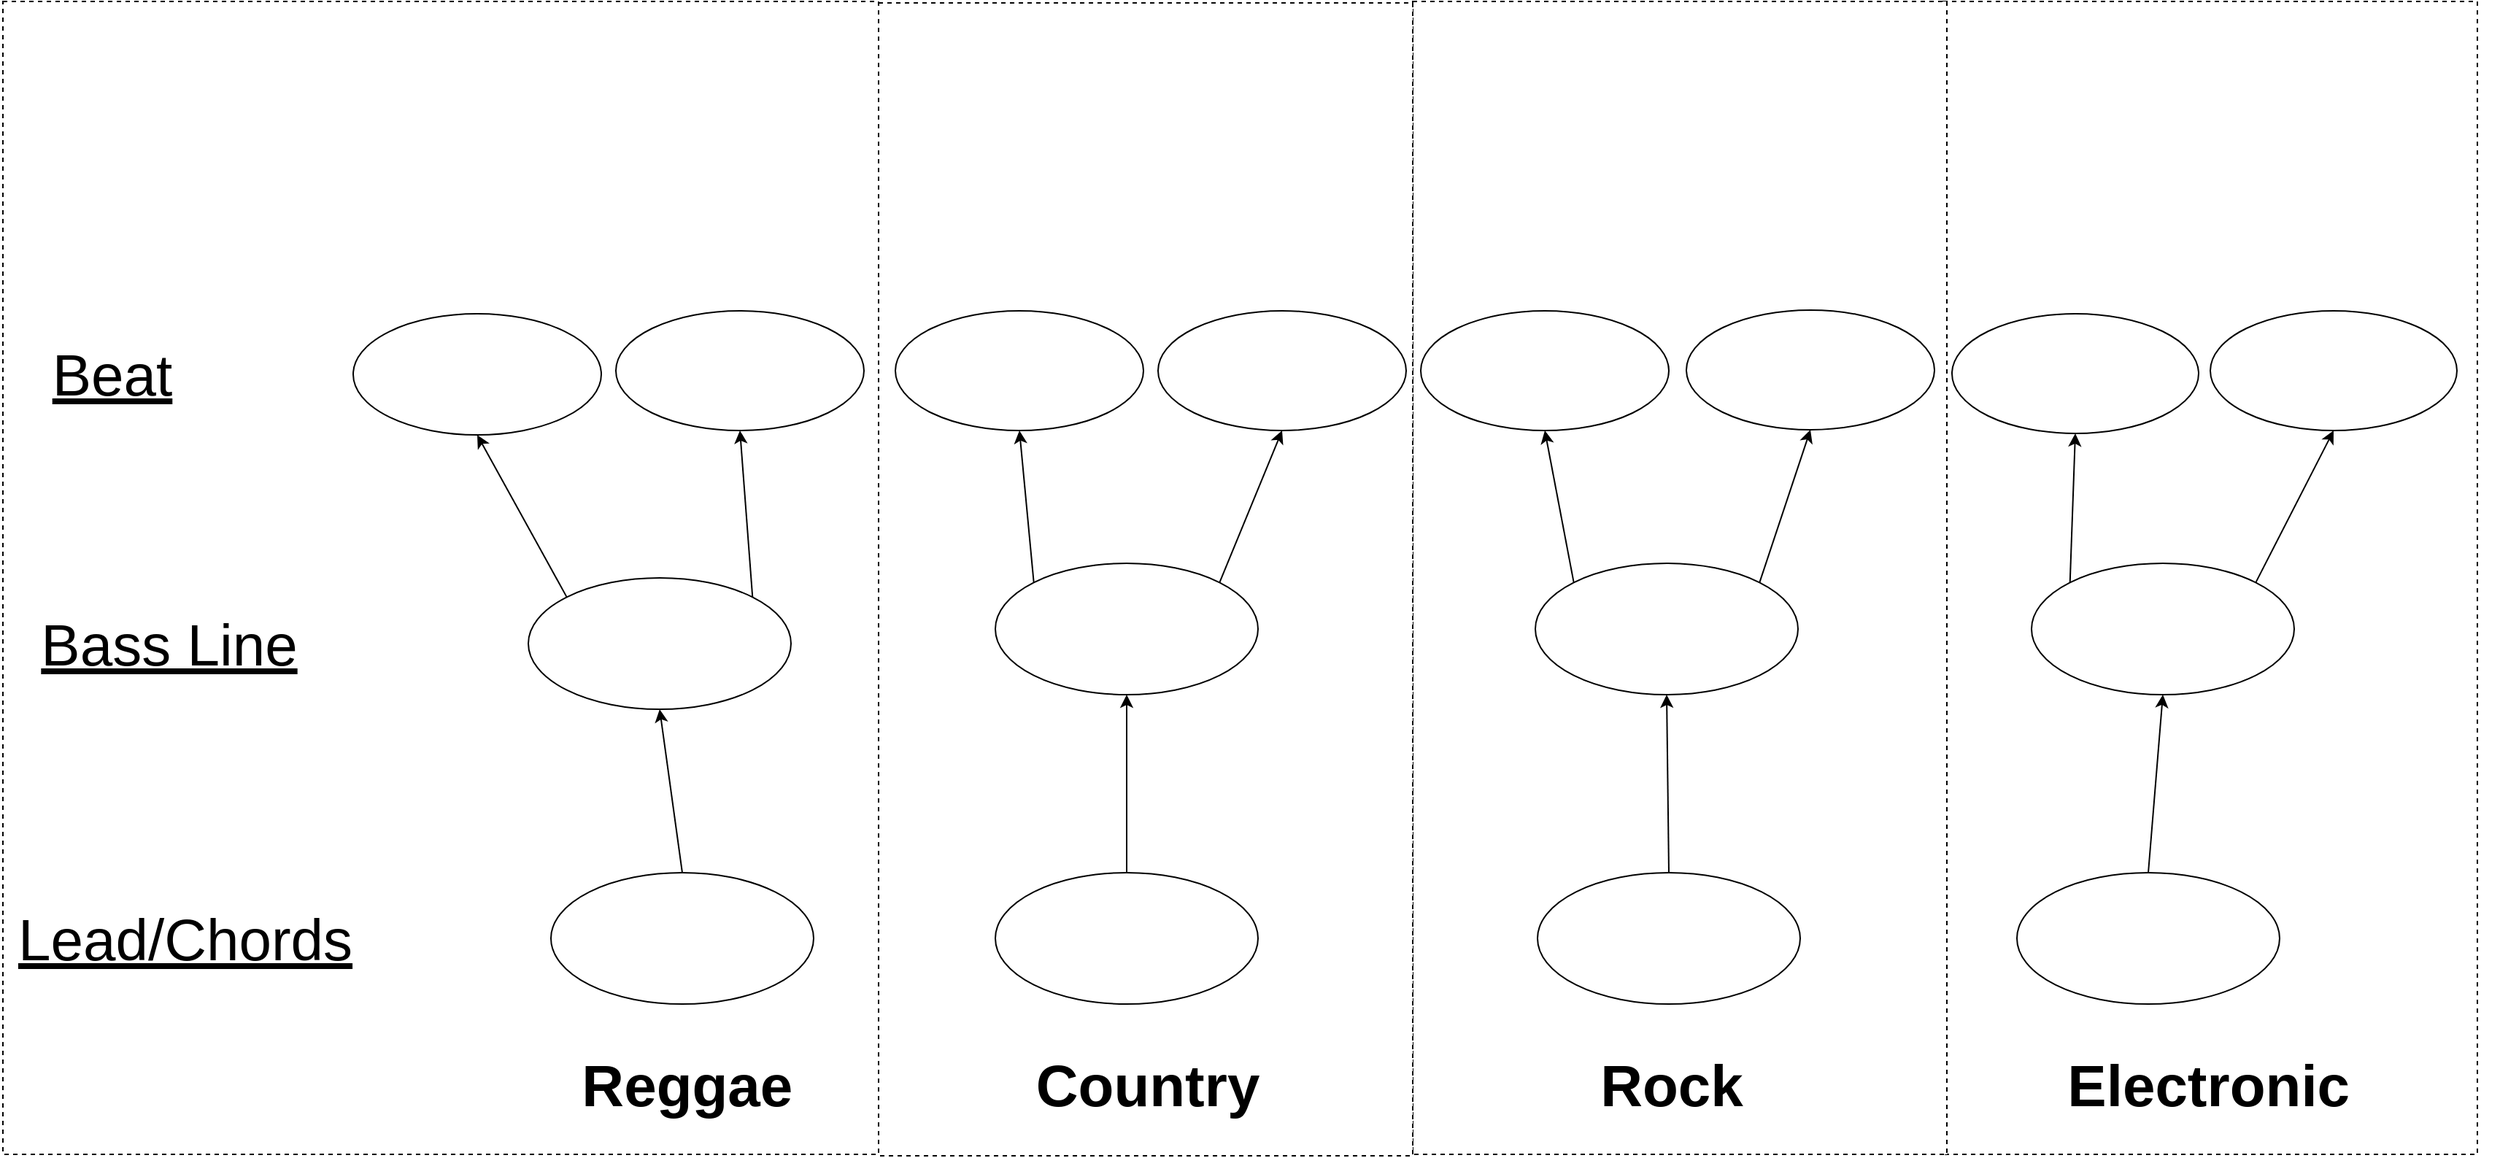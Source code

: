 <mxfile version="10.6.8" type="github"><diagram id="rHwBGWK6lJXPABtpixTL" name="Page-1"><mxGraphModel dx="2841" dy="2121" grid="1" gridSize="10" guides="1" tooltips="1" connect="1" arrows="1" fold="1" page="1" pageScale="1" pageWidth="850" pageHeight="1100" math="0" shadow="0"><root><mxCell id="0"/><mxCell id="1" parent="0"/><mxCell id="-H1i55EeTrhOFaK_6K2Z-49" value="" style="rounded=0;whiteSpace=wrap;html=1;dashed=1;" vertex="1" parent="1"><mxGeometry x="1329.5" y="-2" width="366" height="790" as="geometry"/></mxCell><mxCell id="-H1i55EeTrhOFaK_6K2Z-48" value="" style="rounded=0;whiteSpace=wrap;html=1;dashed=1;" vertex="1" parent="1"><mxGeometry x="966" y="-2" width="366" height="790" as="geometry"/></mxCell><mxCell id="-H1i55EeTrhOFaK_6K2Z-47" value="" style="rounded=0;whiteSpace=wrap;html=1;dashed=1;" vertex="1" parent="1"><mxGeometry x="600" y="-1" width="366" height="790" as="geometry"/></mxCell><mxCell id="-H1i55EeTrhOFaK_6K2Z-46" value="" style="rounded=0;whiteSpace=wrap;html=1;dashed=1;" vertex="1" parent="1"><mxGeometry y="-2" width="600" height="790" as="geometry"/></mxCell><mxCell id="-H1i55EeTrhOFaK_6K2Z-1" value="" style="ellipse;whiteSpace=wrap;html=1;" vertex="1" parent="1"><mxGeometry x="375.5" y="595" width="180" height="90" as="geometry"/></mxCell><mxCell id="-H1i55EeTrhOFaK_6K2Z-2" value="" style="ellipse;whiteSpace=wrap;html=1;" vertex="1" parent="1"><mxGeometry x="680" y="595" width="180" height="90" as="geometry"/></mxCell><mxCell id="-H1i55EeTrhOFaK_6K2Z-3" value="" style="ellipse;whiteSpace=wrap;html=1;" vertex="1" parent="1"><mxGeometry x="1051.5" y="595" width="180" height="90" as="geometry"/></mxCell><mxCell id="-H1i55EeTrhOFaK_6K2Z-4" value="" style="ellipse;whiteSpace=wrap;html=1;" vertex="1" parent="1"><mxGeometry x="1380" y="595" width="180" height="90" as="geometry"/></mxCell><mxCell id="-H1i55EeTrhOFaK_6K2Z-7" value="" style="ellipse;whiteSpace=wrap;html=1;" vertex="1" parent="1"><mxGeometry x="360" y="393" width="180" height="90" as="geometry"/></mxCell><mxCell id="-H1i55EeTrhOFaK_6K2Z-8" value="" style="ellipse;whiteSpace=wrap;html=1;" vertex="1" parent="1"><mxGeometry x="680" y="383" width="180" height="90" as="geometry"/></mxCell><mxCell id="-H1i55EeTrhOFaK_6K2Z-9" value="" style="ellipse;whiteSpace=wrap;html=1;" vertex="1" parent="1"><mxGeometry x="1050" y="383" width="180" height="90" as="geometry"/></mxCell><mxCell id="-H1i55EeTrhOFaK_6K2Z-10" value="" style="ellipse;whiteSpace=wrap;html=1;" vertex="1" parent="1"><mxGeometry x="1390" y="383" width="180" height="90" as="geometry"/></mxCell><mxCell id="-H1i55EeTrhOFaK_6K2Z-11" value="" style="ellipse;whiteSpace=wrap;html=1;" vertex="1" parent="1"><mxGeometry x="240" y="212" width="170" height="83" as="geometry"/></mxCell><mxCell id="-H1i55EeTrhOFaK_6K2Z-12" value="" style="ellipse;whiteSpace=wrap;html=1;" vertex="1" parent="1"><mxGeometry x="420" y="210" width="170" height="82" as="geometry"/></mxCell><mxCell id="-H1i55EeTrhOFaK_6K2Z-13" value="" style="ellipse;whiteSpace=wrap;html=1;" vertex="1" parent="1"><mxGeometry x="611.5" y="210" width="170" height="82" as="geometry"/></mxCell><mxCell id="-H1i55EeTrhOFaK_6K2Z-14" value="" style="ellipse;whiteSpace=wrap;html=1;" vertex="1" parent="1"><mxGeometry x="791.5" y="210" width="170" height="82" as="geometry"/></mxCell><mxCell id="-H1i55EeTrhOFaK_6K2Z-15" value="" style="ellipse;whiteSpace=wrap;html=1;" vertex="1" parent="1"><mxGeometry x="971.5" y="210" width="170" height="82" as="geometry"/></mxCell><mxCell id="-H1i55EeTrhOFaK_6K2Z-16" value="" style="ellipse;whiteSpace=wrap;html=1;" vertex="1" parent="1"><mxGeometry x="1153.5" y="209.5" width="170" height="82" as="geometry"/></mxCell><mxCell id="-H1i55EeTrhOFaK_6K2Z-17" value="" style="ellipse;whiteSpace=wrap;html=1;" vertex="1" parent="1"><mxGeometry x="1335.5" y="212" width="169" height="82" as="geometry"/></mxCell><mxCell id="-H1i55EeTrhOFaK_6K2Z-18" value="" style="ellipse;whiteSpace=wrap;html=1;" vertex="1" parent="1"><mxGeometry x="1512.5" y="210" width="169" height="82" as="geometry"/></mxCell><mxCell id="-H1i55EeTrhOFaK_6K2Z-27" value="" style="endArrow=classic;html=1;exitX=0.5;exitY=0;exitDx=0;exitDy=0;entryX=0.5;entryY=1;entryDx=0;entryDy=0;" edge="1" parent="1" source="-H1i55EeTrhOFaK_6K2Z-1" target="-H1i55EeTrhOFaK_6K2Z-7"><mxGeometry width="50" height="50" relative="1" as="geometry"><mxPoint x="210" y="753" as="sourcePoint"/><mxPoint x="440" y="523" as="targetPoint"/></mxGeometry></mxCell><mxCell id="-H1i55EeTrhOFaK_6K2Z-28" value="" style="endArrow=classic;html=1;exitX=0;exitY=0;exitDx=0;exitDy=0;entryX=0.5;entryY=1;entryDx=0;entryDy=0;" edge="1" parent="1" source="-H1i55EeTrhOFaK_6K2Z-7" target="-H1i55EeTrhOFaK_6K2Z-11"><mxGeometry width="50" height="50" relative="1" as="geometry"><mxPoint x="210" y="753" as="sourcePoint"/><mxPoint x="260" y="703" as="targetPoint"/></mxGeometry></mxCell><mxCell id="-H1i55EeTrhOFaK_6K2Z-29" value="" style="endArrow=classic;html=1;exitX=1;exitY=0;exitDx=0;exitDy=0;entryX=0.5;entryY=1;entryDx=0;entryDy=0;" edge="1" parent="1" source="-H1i55EeTrhOFaK_6K2Z-7" target="-H1i55EeTrhOFaK_6K2Z-12"><mxGeometry width="50" height="50" relative="1" as="geometry"><mxPoint x="210" y="753" as="sourcePoint"/><mxPoint x="260" y="703" as="targetPoint"/></mxGeometry></mxCell><mxCell id="-H1i55EeTrhOFaK_6K2Z-30" value="" style="endArrow=classic;html=1;exitX=0.5;exitY=0;exitDx=0;exitDy=0;entryX=0.5;entryY=1;entryDx=0;entryDy=0;" edge="1" parent="1" source="-H1i55EeTrhOFaK_6K2Z-2" target="-H1i55EeTrhOFaK_6K2Z-8"><mxGeometry width="50" height="50" relative="1" as="geometry"><mxPoint x="181.5" y="753" as="sourcePoint"/><mxPoint x="231.5" y="703" as="targetPoint"/></mxGeometry></mxCell><mxCell id="-H1i55EeTrhOFaK_6K2Z-31" value="" style="endArrow=classic;html=1;exitX=0;exitY=0;exitDx=0;exitDy=0;entryX=0.5;entryY=1;entryDx=0;entryDy=0;" edge="1" parent="1" source="-H1i55EeTrhOFaK_6K2Z-8" target="-H1i55EeTrhOFaK_6K2Z-13"><mxGeometry width="50" height="50" relative="1" as="geometry"><mxPoint x="181.5" y="753" as="sourcePoint"/><mxPoint x="231.5" y="703" as="targetPoint"/></mxGeometry></mxCell><mxCell id="-H1i55EeTrhOFaK_6K2Z-32" value="" style="endArrow=classic;html=1;entryX=0.5;entryY=1;entryDx=0;entryDy=0;exitX=1;exitY=0;exitDx=0;exitDy=0;" edge="1" parent="1" source="-H1i55EeTrhOFaK_6K2Z-8" target="-H1i55EeTrhOFaK_6K2Z-14"><mxGeometry width="50" height="50" relative="1" as="geometry"><mxPoint x="841.5" y="393" as="sourcePoint"/><mxPoint x="231.5" y="703" as="targetPoint"/></mxGeometry></mxCell><mxCell id="-H1i55EeTrhOFaK_6K2Z-33" value="" style="endArrow=classic;html=1;exitX=0.5;exitY=0;exitDx=0;exitDy=0;entryX=0.5;entryY=1;entryDx=0;entryDy=0;" edge="1" parent="1" source="-H1i55EeTrhOFaK_6K2Z-3" target="-H1i55EeTrhOFaK_6K2Z-9"><mxGeometry width="50" height="50" relative="1" as="geometry"><mxPoint x="181.5" y="753" as="sourcePoint"/><mxPoint x="231.5" y="703" as="targetPoint"/></mxGeometry></mxCell><mxCell id="-H1i55EeTrhOFaK_6K2Z-34" value="" style="endArrow=classic;html=1;exitX=0;exitY=0;exitDx=0;exitDy=0;entryX=0.5;entryY=1;entryDx=0;entryDy=0;" edge="1" parent="1" source="-H1i55EeTrhOFaK_6K2Z-9" target="-H1i55EeTrhOFaK_6K2Z-15"><mxGeometry width="50" height="50" relative="1" as="geometry"><mxPoint x="181.5" y="753" as="sourcePoint"/><mxPoint x="231.5" y="703" as="targetPoint"/></mxGeometry></mxCell><mxCell id="-H1i55EeTrhOFaK_6K2Z-35" value="" style="endArrow=classic;html=1;exitX=1;exitY=0;exitDx=0;exitDy=0;entryX=0.5;entryY=1;entryDx=0;entryDy=0;" edge="1" parent="1" source="-H1i55EeTrhOFaK_6K2Z-9" target="-H1i55EeTrhOFaK_6K2Z-16"><mxGeometry width="50" height="50" relative="1" as="geometry"><mxPoint x="181.5" y="753" as="sourcePoint"/><mxPoint x="231.5" y="703" as="targetPoint"/></mxGeometry></mxCell><mxCell id="-H1i55EeTrhOFaK_6K2Z-36" value="" style="endArrow=classic;html=1;exitX=0.5;exitY=0;exitDx=0;exitDy=0;entryX=0.5;entryY=1;entryDx=0;entryDy=0;" edge="1" parent="1" source="-H1i55EeTrhOFaK_6K2Z-4" target="-H1i55EeTrhOFaK_6K2Z-10"><mxGeometry width="50" height="50" relative="1" as="geometry"><mxPoint x="181.5" y="753" as="sourcePoint"/><mxPoint x="231.5" y="703" as="targetPoint"/></mxGeometry></mxCell><mxCell id="-H1i55EeTrhOFaK_6K2Z-37" value="" style="endArrow=classic;html=1;exitX=0;exitY=0;exitDx=0;exitDy=0;entryX=0.5;entryY=1;entryDx=0;entryDy=0;" edge="1" parent="1" source="-H1i55EeTrhOFaK_6K2Z-10" target="-H1i55EeTrhOFaK_6K2Z-17"><mxGeometry width="50" height="50" relative="1" as="geometry"><mxPoint x="181.5" y="753" as="sourcePoint"/><mxPoint x="231.5" y="703" as="targetPoint"/></mxGeometry></mxCell><mxCell id="-H1i55EeTrhOFaK_6K2Z-38" value="" style="endArrow=classic;html=1;exitX=1;exitY=0;exitDx=0;exitDy=0;entryX=0.5;entryY=1;entryDx=0;entryDy=0;" edge="1" parent="1" source="-H1i55EeTrhOFaK_6K2Z-10" target="-H1i55EeTrhOFaK_6K2Z-18"><mxGeometry width="50" height="50" relative="1" as="geometry"><mxPoint x="181.5" y="753" as="sourcePoint"/><mxPoint x="231.5" y="703" as="targetPoint"/></mxGeometry></mxCell><mxCell id="-H1i55EeTrhOFaK_6K2Z-40" value="&lt;font size=&quot;1&quot;&gt;&lt;u style=&quot;font-size: 40px&quot;&gt;Lead/Chords&lt;/u&gt;&lt;/font&gt;" style="text;html=1;strokeColor=none;fillColor=none;align=center;verticalAlign=middle;whiteSpace=wrap;rounded=0;" vertex="1" parent="1"><mxGeometry x="10" y="610" width="230" height="60" as="geometry"/></mxCell><mxCell id="-H1i55EeTrhOFaK_6K2Z-41" value="&lt;font size=&quot;1&quot;&gt;&lt;u style=&quot;font-size: 40px&quot;&gt;Bass Line&lt;/u&gt;&lt;/font&gt;" style="text;html=1;strokeColor=none;fillColor=none;align=center;verticalAlign=middle;whiteSpace=wrap;rounded=0;" vertex="1" parent="1"><mxGeometry x="-1.5" y="408" width="230" height="60" as="geometry"/></mxCell><mxCell id="-H1i55EeTrhOFaK_6K2Z-42" value="&lt;font size=&quot;1&quot;&gt;&lt;u style=&quot;font-size: 40px&quot;&gt;Beat&lt;/u&gt;&lt;/font&gt;" style="text;html=1;strokeColor=none;fillColor=none;align=center;verticalAlign=middle;whiteSpace=wrap;rounded=0;" vertex="1" parent="1"><mxGeometry x="15" y="223" width="120" height="60" as="geometry"/></mxCell><mxCell id="-H1i55EeTrhOFaK_6K2Z-55" value="&lt;h1 style=&quot;font-size: 40px&quot;&gt;&amp;nbsp; &amp;nbsp; &amp;nbsp; Reggae&amp;nbsp; &amp;nbsp; &amp;nbsp; &amp;nbsp; &amp;nbsp; &amp;nbsp; &amp;nbsp; &amp;nbsp;Country&amp;nbsp; &amp;nbsp; &amp;nbsp; &amp;nbsp; &amp;nbsp; &amp;nbsp; &amp;nbsp; &amp;nbsp; &amp;nbsp; &amp;nbsp; &amp;nbsp;Rock&amp;nbsp; &amp;nbsp; &amp;nbsp; &amp;nbsp; &amp;nbsp; &amp;nbsp; &amp;nbsp; &amp;nbsp; &amp;nbsp; &amp;nbsp; Electronic&lt;/h1&gt;" style="text;html=1;strokeColor=none;fillColor=none;spacing=5;spacingTop=-20;whiteSpace=wrap;overflow=hidden;rounded=0;" vertex="1" parent="1"><mxGeometry x="325" y="700" width="1385" height="80" as="geometry"/></mxCell></root></mxGraphModel></diagram></mxfile>